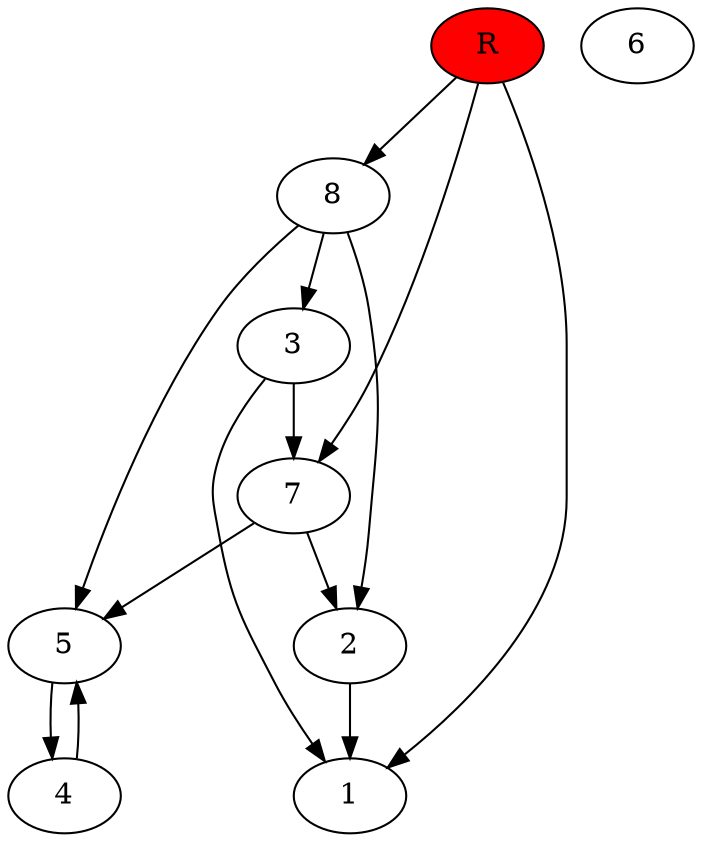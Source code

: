 digraph prb74759 {
	1
	2
	3
	4
	5
	6
	7
	8
	R [fillcolor="#ff0000" style=filled]
	2 -> 1
	3 -> 1
	3 -> 7
	4 -> 5
	5 -> 4
	7 -> 2
	7 -> 5
	8 -> 2
	8 -> 3
	8 -> 5
	R -> 1
	R -> 7
	R -> 8
}
